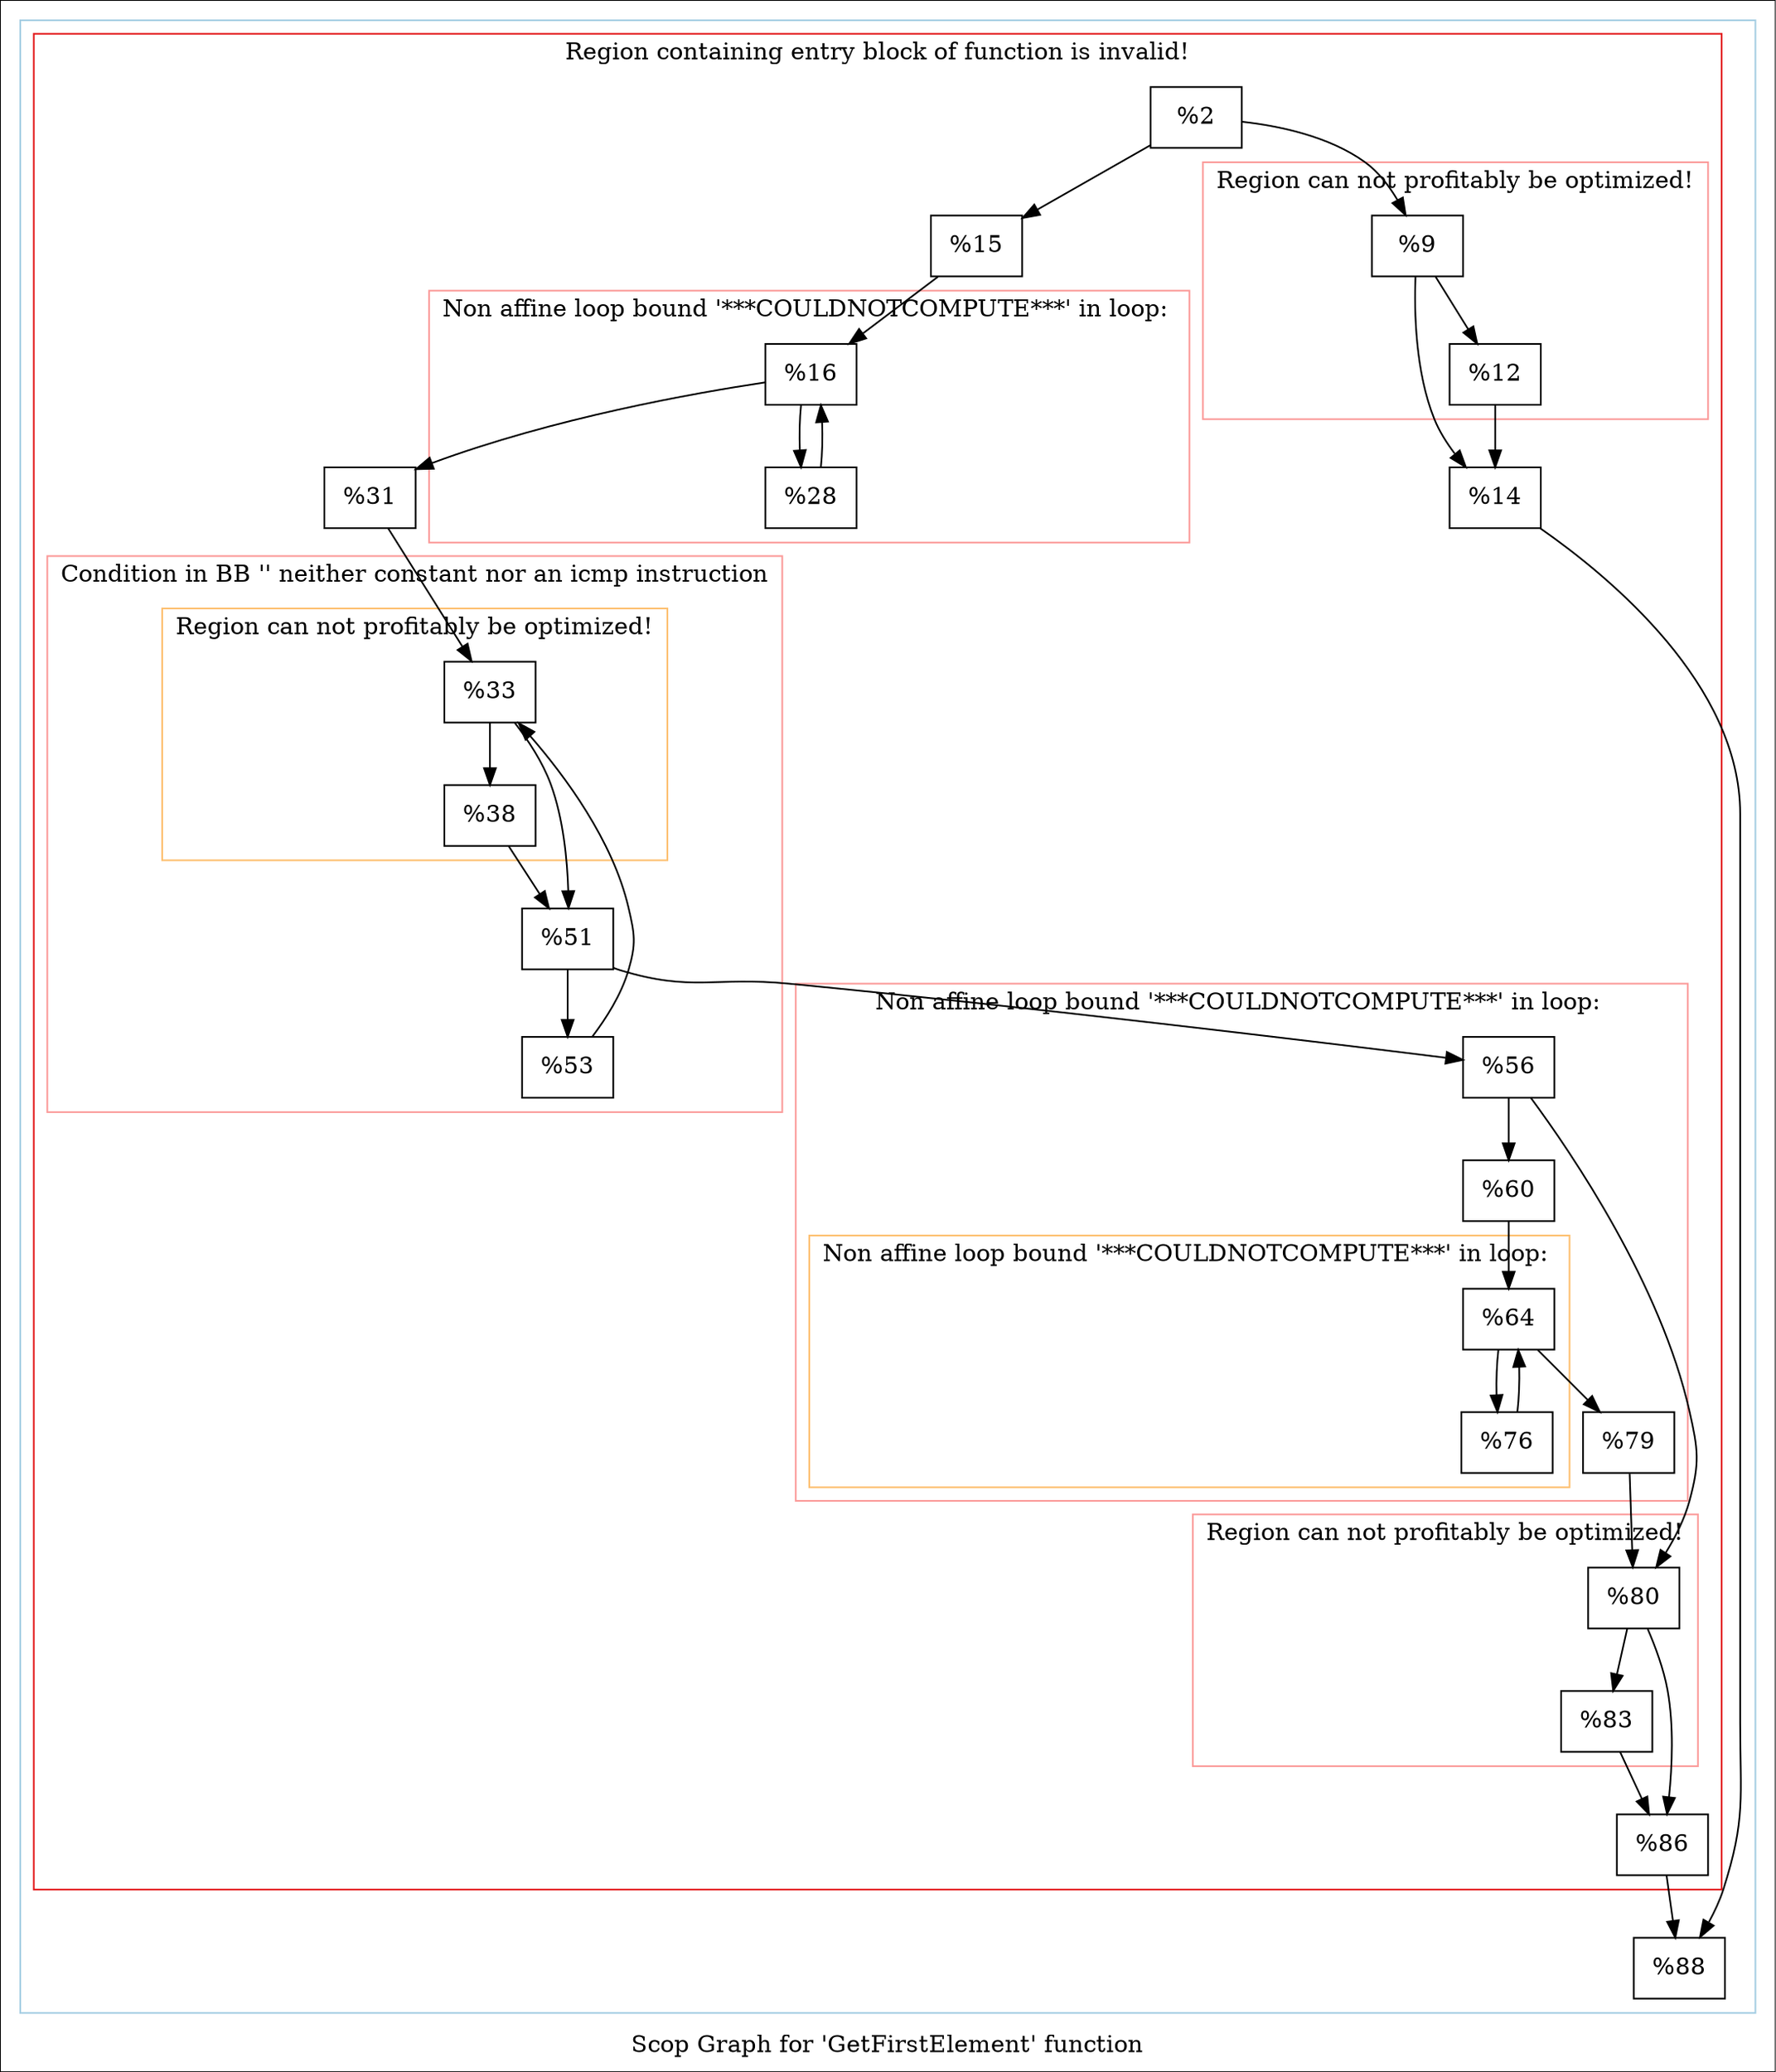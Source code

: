 digraph "Scop Graph for 'GetFirstElement' function" {
	label="Scop Graph for 'GetFirstElement' function";

	Node0x1d9d670 [shape=record,label="{%2}"];
	Node0x1d9d670 -> Node0x1d9c870;
	Node0x1d9d670 -> Node0x1da7900;
	Node0x1d9c870 [shape=record,label="{%9}"];
	Node0x1d9c870 -> Node0x1da1440;
	Node0x1d9c870 -> Node0x1d8be90;
	Node0x1da1440 [shape=record,label="{%12}"];
	Node0x1da1440 -> Node0x1d8be90;
	Node0x1d8be90 [shape=record,label="{%14}"];
	Node0x1d8be90 -> Node0x1da6bf0;
	Node0x1da6bf0 [shape=record,label="{%88}"];
	Node0x1da7900 [shape=record,label="{%15}"];
	Node0x1da7900 -> Node0x1d37790;
	Node0x1d37790 [shape=record,label="{%16}"];
	Node0x1d37790 -> Node0x1d4c1d0;
	Node0x1d37790 -> Node0x1d5e270;
	Node0x1d4c1d0 [shape=record,label="{%28}"];
	Node0x1d4c1d0 -> Node0x1d37790[constraint=false];
	Node0x1d5e270 [shape=record,label="{%31}"];
	Node0x1d5e270 -> Node0x1d43250;
	Node0x1d43250 [shape=record,label="{%33}"];
	Node0x1d43250 -> Node0x1da08e0;
	Node0x1d43250 -> Node0x1d9f3c0;
	Node0x1da08e0 [shape=record,label="{%38}"];
	Node0x1da08e0 -> Node0x1d9f3c0;
	Node0x1d9f3c0 [shape=record,label="{%51}"];
	Node0x1d9f3c0 -> Node0x1d884d0;
	Node0x1d9f3c0 -> Node0x1da4e30;
	Node0x1d884d0 [shape=record,label="{%53}"];
	Node0x1d884d0 -> Node0x1d43250[constraint=false];
	Node0x1da4e30 [shape=record,label="{%56}"];
	Node0x1da4e30 -> Node0x1d6f2a0;
	Node0x1da4e30 -> Node0x1d219e0;
	Node0x1d6f2a0 [shape=record,label="{%60}"];
	Node0x1d6f2a0 -> Node0x1d198a0;
	Node0x1d198a0 [shape=record,label="{%64}"];
	Node0x1d198a0 -> Node0x1d2d9b0;
	Node0x1d198a0 -> Node0x1d8c460;
	Node0x1d2d9b0 [shape=record,label="{%76}"];
	Node0x1d2d9b0 -> Node0x1d198a0[constraint=false];
	Node0x1d8c460 [shape=record,label="{%79}"];
	Node0x1d8c460 -> Node0x1d219e0;
	Node0x1d219e0 [shape=record,label="{%80}"];
	Node0x1d219e0 -> Node0x1d42540;
	Node0x1d219e0 -> Node0x1d41810;
	Node0x1d42540 [shape=record,label="{%83}"];
	Node0x1d42540 -> Node0x1d41810;
	Node0x1d41810 [shape=record,label="{%86}"];
	Node0x1d41810 -> Node0x1da6bf0;
	colorscheme = "paired12"
        subgraph cluster_0x1e056f0 {
          label = "";
          style = solid;
          color = 1
          subgraph cluster_0x1d60860 {
            label = "Region containing entry block of function is invalid!";
            style = solid;
            color = 6
            subgraph cluster_0x1e05870 {
              label = "Region can not profitably be optimized!";
              style = solid;
              color = 5
              Node0x1d9c870;
              Node0x1da1440;
            }
            subgraph cluster_0x1dbf120 {
              label = "Non affine loop bound '***COULDNOTCOMPUTE***' in loop: ";
              style = solid;
              color = 5
              Node0x1d37790;
              Node0x1d4c1d0;
            }
            subgraph cluster_0x1e00410 {
              label = "Condition in BB '' neither constant nor an icmp instruction";
              style = solid;
              color = 5
              subgraph cluster_0x1e059f0 {
                label = "Region can not profitably be optimized!";
                style = solid;
                color = 7
                Node0x1d43250;
                Node0x1da08e0;
              }
              Node0x1d9f3c0;
              Node0x1d884d0;
            }
            subgraph cluster_0x1e05970 {
              label = "Non affine loop bound '***COULDNOTCOMPUTE***' in loop: ";
              style = solid;
              color = 5
              subgraph cluster_0x1e057f0 {
                label = "Non affine loop bound '***COULDNOTCOMPUTE***' in loop: ";
                style = solid;
                color = 7
                Node0x1d198a0;
                Node0x1d2d9b0;
              }
              Node0x1da4e30;
              Node0x1d6f2a0;
              Node0x1d8c460;
            }
            subgraph cluster_0x1e058f0 {
              label = "Region can not profitably be optimized!";
              style = solid;
              color = 5
              Node0x1d219e0;
              Node0x1d42540;
            }
            Node0x1d9d670;
            Node0x1d8be90;
            Node0x1da7900;
            Node0x1d5e270;
            Node0x1d41810;
          }
          Node0x1da6bf0;
        }
}
